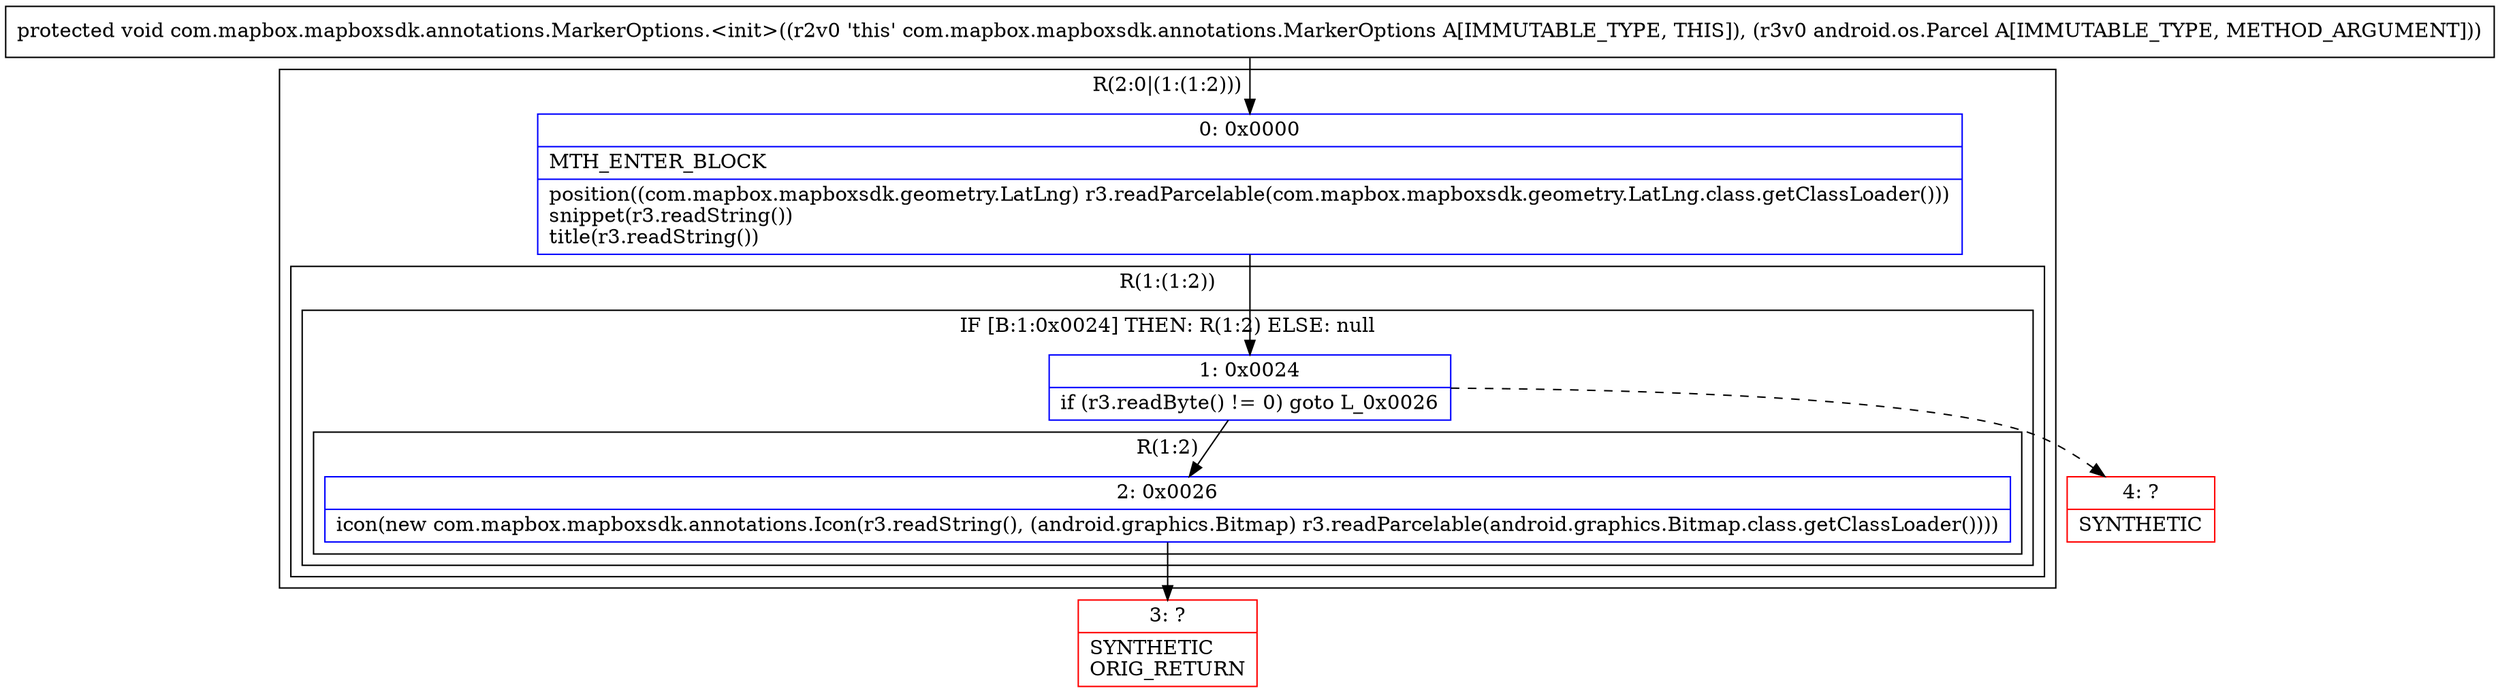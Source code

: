 digraph "CFG forcom.mapbox.mapboxsdk.annotations.MarkerOptions.\<init\>(Landroid\/os\/Parcel;)V" {
subgraph cluster_Region_1665388371 {
label = "R(2:0|(1:(1:2)))";
node [shape=record,color=blue];
Node_0 [shape=record,label="{0\:\ 0x0000|MTH_ENTER_BLOCK\l|position((com.mapbox.mapboxsdk.geometry.LatLng) r3.readParcelable(com.mapbox.mapboxsdk.geometry.LatLng.class.getClassLoader()))\lsnippet(r3.readString())\ltitle(r3.readString())\l}"];
subgraph cluster_Region_1758659776 {
label = "R(1:(1:2))";
node [shape=record,color=blue];
subgraph cluster_IfRegion_330249763 {
label = "IF [B:1:0x0024] THEN: R(1:2) ELSE: null";
node [shape=record,color=blue];
Node_1 [shape=record,label="{1\:\ 0x0024|if (r3.readByte() != 0) goto L_0x0026\l}"];
subgraph cluster_Region_1203492167 {
label = "R(1:2)";
node [shape=record,color=blue];
Node_2 [shape=record,label="{2\:\ 0x0026|icon(new com.mapbox.mapboxsdk.annotations.Icon(r3.readString(), (android.graphics.Bitmap) r3.readParcelable(android.graphics.Bitmap.class.getClassLoader())))\l}"];
}
}
}
}
Node_3 [shape=record,color=red,label="{3\:\ ?|SYNTHETIC\lORIG_RETURN\l}"];
Node_4 [shape=record,color=red,label="{4\:\ ?|SYNTHETIC\l}"];
MethodNode[shape=record,label="{protected void com.mapbox.mapboxsdk.annotations.MarkerOptions.\<init\>((r2v0 'this' com.mapbox.mapboxsdk.annotations.MarkerOptions A[IMMUTABLE_TYPE, THIS]), (r3v0 android.os.Parcel A[IMMUTABLE_TYPE, METHOD_ARGUMENT])) }"];
MethodNode -> Node_0;
Node_0 -> Node_1;
Node_1 -> Node_2;
Node_1 -> Node_4[style=dashed];
Node_2 -> Node_3;
}

